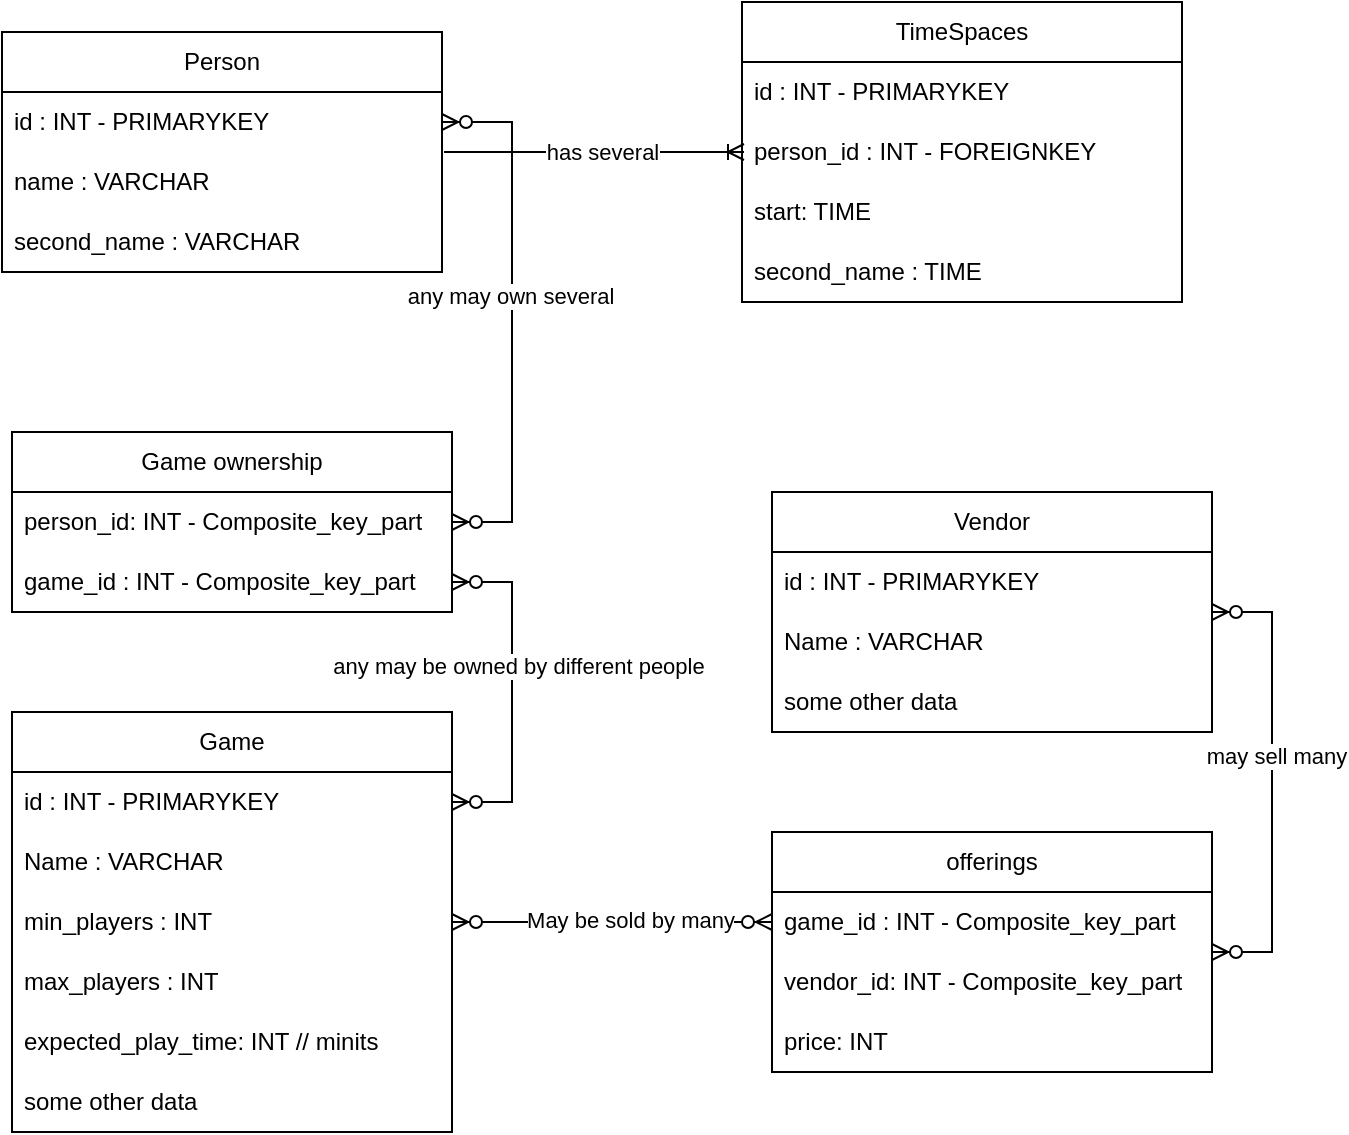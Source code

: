 <mxfile version="24.0.7" type="device">
  <diagram name="Page-1" id="51stWuU_vLL4BU9HbrBn">
    <mxGraphModel dx="1147" dy="632" grid="1" gridSize="10" guides="1" tooltips="1" connect="1" arrows="1" fold="1" page="1" pageScale="1" pageWidth="850" pageHeight="1100" math="0" shadow="0">
      <root>
        <mxCell id="0" />
        <mxCell id="1" parent="0" />
        <mxCell id="KUdrcZ4fDuPY467nLggb-2" value="Game" style="swimlane;fontStyle=0;childLayout=stackLayout;horizontal=1;startSize=30;horizontalStack=0;resizeParent=1;resizeParentMax=0;resizeLast=0;collapsible=1;marginBottom=0;whiteSpace=wrap;html=1;" parent="1" vertex="1">
          <mxGeometry x="60" y="490" width="220" height="210" as="geometry" />
        </mxCell>
        <mxCell id="KUdrcZ4fDuPY467nLggb-9" value="id : INT - PRIMARYKEY" style="text;strokeColor=none;fillColor=none;align=left;verticalAlign=middle;spacingLeft=4;spacingRight=4;overflow=hidden;points=[[0,0.5],[1,0.5]];portConstraint=eastwest;rotatable=0;whiteSpace=wrap;html=1;" parent="KUdrcZ4fDuPY467nLggb-2" vertex="1">
          <mxGeometry y="30" width="220" height="30" as="geometry" />
        </mxCell>
        <mxCell id="KUdrcZ4fDuPY467nLggb-3" value="Name : VARCHAR " style="text;strokeColor=none;fillColor=none;align=left;verticalAlign=middle;spacingLeft=4;spacingRight=4;overflow=hidden;points=[[0,0.5],[1,0.5]];portConstraint=eastwest;rotatable=0;whiteSpace=wrap;html=1;" parent="KUdrcZ4fDuPY467nLggb-2" vertex="1">
          <mxGeometry y="60" width="220" height="30" as="geometry" />
        </mxCell>
        <mxCell id="KUdrcZ4fDuPY467nLggb-4" value="min_players : INT" style="text;strokeColor=none;fillColor=none;align=left;verticalAlign=middle;spacingLeft=4;spacingRight=4;overflow=hidden;points=[[0,0.5],[1,0.5]];portConstraint=eastwest;rotatable=0;whiteSpace=wrap;html=1;" parent="KUdrcZ4fDuPY467nLggb-2" vertex="1">
          <mxGeometry y="90" width="220" height="30" as="geometry" />
        </mxCell>
        <mxCell id="KUdrcZ4fDuPY467nLggb-5" value="max_players : INT" style="text;strokeColor=none;fillColor=none;align=left;verticalAlign=middle;spacingLeft=4;spacingRight=4;overflow=hidden;points=[[0,0.5],[1,0.5]];portConstraint=eastwest;rotatable=0;whiteSpace=wrap;html=1;" parent="KUdrcZ4fDuPY467nLggb-2" vertex="1">
          <mxGeometry y="120" width="220" height="30" as="geometry" />
        </mxCell>
        <mxCell id="KUdrcZ4fDuPY467nLggb-7" value="expected_play_time: INT // minits" style="text;strokeColor=none;fillColor=none;align=left;verticalAlign=middle;spacingLeft=4;spacingRight=4;overflow=hidden;points=[[0,0.5],[1,0.5]];portConstraint=eastwest;rotatable=0;whiteSpace=wrap;html=1;" parent="KUdrcZ4fDuPY467nLggb-2" vertex="1">
          <mxGeometry y="150" width="220" height="30" as="geometry" />
        </mxCell>
        <mxCell id="KUdrcZ4fDuPY467nLggb-37" value="some other data" style="text;strokeColor=none;fillColor=none;align=left;verticalAlign=middle;spacingLeft=4;spacingRight=4;overflow=hidden;points=[[0,0.5],[1,0.5]];portConstraint=eastwest;rotatable=0;whiteSpace=wrap;html=1;" parent="KUdrcZ4fDuPY467nLggb-2" vertex="1">
          <mxGeometry y="180" width="220" height="30" as="geometry" />
        </mxCell>
        <mxCell id="KUdrcZ4fDuPY467nLggb-10" value="Person" style="swimlane;fontStyle=0;childLayout=stackLayout;horizontal=1;startSize=30;horizontalStack=0;resizeParent=1;resizeParentMax=0;resizeLast=0;collapsible=1;marginBottom=0;whiteSpace=wrap;html=1;" parent="1" vertex="1">
          <mxGeometry x="55" y="150" width="220" height="120" as="geometry" />
        </mxCell>
        <mxCell id="KUdrcZ4fDuPY467nLggb-11" value="id : INT - PRIMARYKEY" style="text;strokeColor=none;fillColor=none;align=left;verticalAlign=middle;spacingLeft=4;spacingRight=4;overflow=hidden;points=[[0,0.5],[1,0.5]];portConstraint=eastwest;rotatable=0;whiteSpace=wrap;html=1;" parent="KUdrcZ4fDuPY467nLggb-10" vertex="1">
          <mxGeometry y="30" width="220" height="30" as="geometry" />
        </mxCell>
        <mxCell id="KUdrcZ4fDuPY467nLggb-32" value="name : VARCHAR " style="text;strokeColor=none;fillColor=none;align=left;verticalAlign=middle;spacingLeft=4;spacingRight=4;overflow=hidden;points=[[0,0.5],[1,0.5]];portConstraint=eastwest;rotatable=0;whiteSpace=wrap;html=1;" parent="KUdrcZ4fDuPY467nLggb-10" vertex="1">
          <mxGeometry y="60" width="220" height="30" as="geometry" />
        </mxCell>
        <mxCell id="KUdrcZ4fDuPY467nLggb-12" value="second_name : VARCHAR " style="text;strokeColor=none;fillColor=none;align=left;verticalAlign=middle;spacingLeft=4;spacingRight=4;overflow=hidden;points=[[0,0.5],[1,0.5]];portConstraint=eastwest;rotatable=0;whiteSpace=wrap;html=1;" parent="KUdrcZ4fDuPY467nLggb-10" vertex="1">
          <mxGeometry y="90" width="220" height="30" as="geometry" />
        </mxCell>
        <mxCell id="KUdrcZ4fDuPY467nLggb-16" value="Vendor" style="swimlane;fontStyle=0;childLayout=stackLayout;horizontal=1;startSize=30;horizontalStack=0;resizeParent=1;resizeParentMax=0;resizeLast=0;collapsible=1;marginBottom=0;whiteSpace=wrap;html=1;" parent="1" vertex="1">
          <mxGeometry x="440" y="380" width="220" height="120" as="geometry" />
        </mxCell>
        <mxCell id="KUdrcZ4fDuPY467nLggb-17" value="id : INT - PRIMARYKEY" style="text;strokeColor=none;fillColor=none;align=left;verticalAlign=middle;spacingLeft=4;spacingRight=4;overflow=hidden;points=[[0,0.5],[1,0.5]];portConstraint=eastwest;rotatable=0;whiteSpace=wrap;html=1;" parent="KUdrcZ4fDuPY467nLggb-16" vertex="1">
          <mxGeometry y="30" width="220" height="30" as="geometry" />
        </mxCell>
        <mxCell id="KUdrcZ4fDuPY467nLggb-18" value="Name : VARCHAR " style="text;strokeColor=none;fillColor=none;align=left;verticalAlign=middle;spacingLeft=4;spacingRight=4;overflow=hidden;points=[[0,0.5],[1,0.5]];portConstraint=eastwest;rotatable=0;whiteSpace=wrap;html=1;" parent="KUdrcZ4fDuPY467nLggb-16" vertex="1">
          <mxGeometry y="60" width="220" height="30" as="geometry" />
        </mxCell>
        <mxCell id="KUdrcZ4fDuPY467nLggb-21" value="some other data" style="text;strokeColor=none;fillColor=none;align=left;verticalAlign=middle;spacingLeft=4;spacingRight=4;overflow=hidden;points=[[0,0.5],[1,0.5]];portConstraint=eastwest;rotatable=0;whiteSpace=wrap;html=1;" parent="KUdrcZ4fDuPY467nLggb-16" vertex="1">
          <mxGeometry y="90" width="220" height="30" as="geometry" />
        </mxCell>
        <mxCell id="KUdrcZ4fDuPY467nLggb-22" value="Game ownership" style="swimlane;fontStyle=0;childLayout=stackLayout;horizontal=1;startSize=30;horizontalStack=0;resizeParent=1;resizeParentMax=0;resizeLast=0;collapsible=1;marginBottom=0;whiteSpace=wrap;html=1;" parent="1" vertex="1">
          <mxGeometry x="60" y="350" width="220" height="90" as="geometry" />
        </mxCell>
        <mxCell id="KUdrcZ4fDuPY467nLggb-24" value="person_id: INT  - Composite_key_part" style="text;strokeColor=none;fillColor=none;align=left;verticalAlign=middle;spacingLeft=4;spacingRight=4;overflow=hidden;points=[[0,0.5],[1,0.5]];portConstraint=eastwest;rotatable=0;whiteSpace=wrap;html=1;" parent="KUdrcZ4fDuPY467nLggb-22" vertex="1">
          <mxGeometry y="30" width="220" height="30" as="geometry" />
        </mxCell>
        <mxCell id="KUdrcZ4fDuPY467nLggb-23" value="game_id : INT  - Composite_key_part" style="text;strokeColor=none;fillColor=none;align=left;verticalAlign=middle;spacingLeft=4;spacingRight=4;overflow=hidden;points=[[0,0.5],[1,0.5]];portConstraint=eastwest;rotatable=0;whiteSpace=wrap;html=1;" parent="KUdrcZ4fDuPY467nLggb-22" vertex="1">
          <mxGeometry y="60" width="220" height="30" as="geometry" />
        </mxCell>
        <mxCell id="KUdrcZ4fDuPY467nLggb-25" value="offerings" style="swimlane;fontStyle=0;childLayout=stackLayout;horizontal=1;startSize=30;horizontalStack=0;resizeParent=1;resizeParentMax=0;resizeLast=0;collapsible=1;marginBottom=0;whiteSpace=wrap;html=1;" parent="1" vertex="1">
          <mxGeometry x="440" y="550" width="220" height="120" as="geometry" />
        </mxCell>
        <mxCell id="KUdrcZ4fDuPY467nLggb-26" value="game_id : INT - Composite_key_part" style="text;strokeColor=none;fillColor=none;align=left;verticalAlign=middle;spacingLeft=4;spacingRight=4;overflow=hidden;points=[[0,0.5],[1,0.5]];portConstraint=eastwest;rotatable=0;whiteSpace=wrap;html=1;" parent="KUdrcZ4fDuPY467nLggb-25" vertex="1">
          <mxGeometry y="30" width="220" height="30" as="geometry" />
        </mxCell>
        <mxCell id="KUdrcZ4fDuPY467nLggb-27" value="vendor_id: INT - Composite_key_part " style="text;strokeColor=none;fillColor=none;align=left;verticalAlign=middle;spacingLeft=4;spacingRight=4;overflow=hidden;points=[[0,0.5],[1,0.5]];portConstraint=eastwest;rotatable=0;whiteSpace=wrap;html=1;" parent="KUdrcZ4fDuPY467nLggb-25" vertex="1">
          <mxGeometry y="60" width="220" height="30" as="geometry" />
        </mxCell>
        <mxCell id="KUdrcZ4fDuPY467nLggb-31" value="price: INT&amp;nbsp; " style="text;strokeColor=none;fillColor=none;align=left;verticalAlign=middle;spacingLeft=4;spacingRight=4;overflow=hidden;points=[[0,0.5],[1,0.5]];portConstraint=eastwest;rotatable=0;whiteSpace=wrap;html=1;" parent="KUdrcZ4fDuPY467nLggb-25" vertex="1">
          <mxGeometry y="90" width="220" height="30" as="geometry" />
        </mxCell>
        <mxCell id="KUdrcZ4fDuPY467nLggb-33" value="TimeSpaces" style="swimlane;fontStyle=0;childLayout=stackLayout;horizontal=1;startSize=30;horizontalStack=0;resizeParent=1;resizeParentMax=0;resizeLast=0;collapsible=1;marginBottom=0;whiteSpace=wrap;html=1;" parent="1" vertex="1">
          <mxGeometry x="425" y="135" width="220" height="150" as="geometry" />
        </mxCell>
        <mxCell id="KUdrcZ4fDuPY467nLggb-34" value="id : INT - PRIMARYKEY" style="text;strokeColor=none;fillColor=none;align=left;verticalAlign=middle;spacingLeft=4;spacingRight=4;overflow=hidden;points=[[0,0.5],[1,0.5]];portConstraint=eastwest;rotatable=0;whiteSpace=wrap;html=1;" parent="KUdrcZ4fDuPY467nLggb-33" vertex="1">
          <mxGeometry y="30" width="220" height="30" as="geometry" />
        </mxCell>
        <mxCell id="KUdrcZ4fDuPY467nLggb-38" value="person_id : INT - FOREIGNKEY" style="text;strokeColor=none;fillColor=none;align=left;verticalAlign=middle;spacingLeft=4;spacingRight=4;overflow=hidden;points=[[0,0.5],[1,0.5]];portConstraint=eastwest;rotatable=0;whiteSpace=wrap;html=1;" parent="KUdrcZ4fDuPY467nLggb-33" vertex="1">
          <mxGeometry y="60" width="220" height="30" as="geometry" />
        </mxCell>
        <mxCell id="KUdrcZ4fDuPY467nLggb-35" value="start: TIME" style="text;strokeColor=none;fillColor=none;align=left;verticalAlign=middle;spacingLeft=4;spacingRight=4;overflow=hidden;points=[[0,0.5],[1,0.5]];portConstraint=eastwest;rotatable=0;whiteSpace=wrap;html=1;" parent="KUdrcZ4fDuPY467nLggb-33" vertex="1">
          <mxGeometry y="90" width="220" height="30" as="geometry" />
        </mxCell>
        <mxCell id="KUdrcZ4fDuPY467nLggb-36" value="second_name : TIME " style="text;strokeColor=none;fillColor=none;align=left;verticalAlign=middle;spacingLeft=4;spacingRight=4;overflow=hidden;points=[[0,0.5],[1,0.5]];portConstraint=eastwest;rotatable=0;whiteSpace=wrap;html=1;" parent="KUdrcZ4fDuPY467nLggb-33" vertex="1">
          <mxGeometry y="120" width="220" height="30" as="geometry" />
        </mxCell>
        <mxCell id="KUdrcZ4fDuPY467nLggb-41" value="" style="edgeStyle=entityRelationEdgeStyle;fontSize=12;html=1;endArrow=ERzeroToMany;endFill=1;startArrow=ERzeroToMany;rounded=0;" parent="1" source="KUdrcZ4fDuPY467nLggb-24" target="KUdrcZ4fDuPY467nLggb-11" edge="1">
          <mxGeometry width="100" height="100" relative="1" as="geometry">
            <mxPoint x="240" y="310" as="sourcePoint" />
            <mxPoint x="350" y="70" as="targetPoint" />
          </mxGeometry>
        </mxCell>
        <mxCell id="M36lZCxv3kw3gVi3SpHT-5" value="any may own several" style="edgeLabel;html=1;align=center;verticalAlign=middle;resizable=0;points=[];" vertex="1" connectable="0" parent="KUdrcZ4fDuPY467nLggb-41">
          <mxGeometry x="0.082" y="1" relative="1" as="geometry">
            <mxPoint as="offset" />
          </mxGeometry>
        </mxCell>
        <mxCell id="KUdrcZ4fDuPY467nLggb-43" value="" style="edgeStyle=entityRelationEdgeStyle;fontSize=12;html=1;endArrow=ERzeroToMany;endFill=1;startArrow=ERzeroToMany;rounded=0;" parent="1" source="KUdrcZ4fDuPY467nLggb-23" target="KUdrcZ4fDuPY467nLggb-9" edge="1">
          <mxGeometry width="100" height="100" relative="1" as="geometry">
            <mxPoint x="300" y="460" as="sourcePoint" />
            <mxPoint x="390" y="530" as="targetPoint" />
          </mxGeometry>
        </mxCell>
        <mxCell id="M36lZCxv3kw3gVi3SpHT-6" value="any may be owned by different people" style="edgeLabel;html=1;align=center;verticalAlign=middle;resizable=0;points=[];" vertex="1" connectable="0" parent="KUdrcZ4fDuPY467nLggb-43">
          <mxGeometry x="-0.161" y="3" relative="1" as="geometry">
            <mxPoint as="offset" />
          </mxGeometry>
        </mxCell>
        <mxCell id="KUdrcZ4fDuPY467nLggb-46" value="" style="edgeStyle=entityRelationEdgeStyle;fontSize=12;html=1;endArrow=ERzeroToMany;endFill=1;startArrow=ERzeroToMany;rounded=0;exitX=1;exitY=0.5;exitDx=0;exitDy=0;" parent="1" source="KUdrcZ4fDuPY467nLggb-4" target="KUdrcZ4fDuPY467nLggb-26" edge="1">
          <mxGeometry width="100" height="100" relative="1" as="geometry">
            <mxPoint x="290" y="435" as="sourcePoint" />
            <mxPoint x="380" y="465" as="targetPoint" />
            <Array as="points">
              <mxPoint x="710" y="540" />
            </Array>
          </mxGeometry>
        </mxCell>
        <mxCell id="M36lZCxv3kw3gVi3SpHT-7" value="May be sold by many" style="edgeLabel;html=1;align=center;verticalAlign=middle;resizable=0;points=[];" vertex="1" connectable="0" parent="KUdrcZ4fDuPY467nLggb-46">
          <mxGeometry x="0.108" y="1" relative="1" as="geometry">
            <mxPoint as="offset" />
          </mxGeometry>
        </mxCell>
        <mxCell id="KUdrcZ4fDuPY467nLggb-47" value="" style="edgeStyle=entityRelationEdgeStyle;fontSize=12;html=1;endArrow=ERzeroToMany;endFill=1;startArrow=ERzeroToMany;rounded=0;" parent="1" source="KUdrcZ4fDuPY467nLggb-25" target="KUdrcZ4fDuPY467nLggb-16" edge="1">
          <mxGeometry width="100" height="100" relative="1" as="geometry">
            <mxPoint x="600" y="465" as="sourcePoint" />
            <mxPoint x="710" y="405" as="targetPoint" />
            <Array as="points">
              <mxPoint x="720" y="550" />
            </Array>
          </mxGeometry>
        </mxCell>
        <mxCell id="M36lZCxv3kw3gVi3SpHT-8" value="may sell many" style="edgeLabel;html=1;align=center;verticalAlign=middle;resizable=0;points=[];" vertex="1" connectable="0" parent="KUdrcZ4fDuPY467nLggb-47">
          <mxGeometry x="0.114" y="-2" relative="1" as="geometry">
            <mxPoint as="offset" />
          </mxGeometry>
        </mxCell>
        <mxCell id="KUdrcZ4fDuPY467nLggb-48" value="" style="edgeStyle=entityRelationEdgeStyle;fontSize=12;html=1;endArrow=ERoneToMany;rounded=0;" parent="1" edge="1">
          <mxGeometry width="100" height="100" relative="1" as="geometry">
            <mxPoint x="276" y="210" as="sourcePoint" />
            <mxPoint x="426" y="210" as="targetPoint" />
            <Array as="points">
              <mxPoint x="161" y="90" />
              <mxPoint x="151" y="123.6" />
              <mxPoint x="461" y="63.6" />
              <mxPoint x="331" y="43.6" />
              <mxPoint x="511" y="73.6" />
              <mxPoint x="171" y="33.6" />
              <mxPoint x="131" y="73.6" />
              <mxPoint x="201" y="63.6" />
              <mxPoint x="161" y="43.6" />
            </Array>
          </mxGeometry>
        </mxCell>
        <mxCell id="M36lZCxv3kw3gVi3SpHT-3" value="has" style="edgeLabel;html=1;align=center;verticalAlign=middle;resizable=0;points=[];" vertex="1" connectable="0" parent="KUdrcZ4fDuPY467nLggb-48">
          <mxGeometry x="0.018" y="2" relative="1" as="geometry">
            <mxPoint as="offset" />
          </mxGeometry>
        </mxCell>
        <mxCell id="M36lZCxv3kw3gVi3SpHT-4" value="has several" style="edgeLabel;html=1;align=center;verticalAlign=middle;resizable=0;points=[];" vertex="1" connectable="0" parent="KUdrcZ4fDuPY467nLggb-48">
          <mxGeometry x="0.049" relative="1" as="geometry">
            <mxPoint as="offset" />
          </mxGeometry>
        </mxCell>
      </root>
    </mxGraphModel>
  </diagram>
</mxfile>
